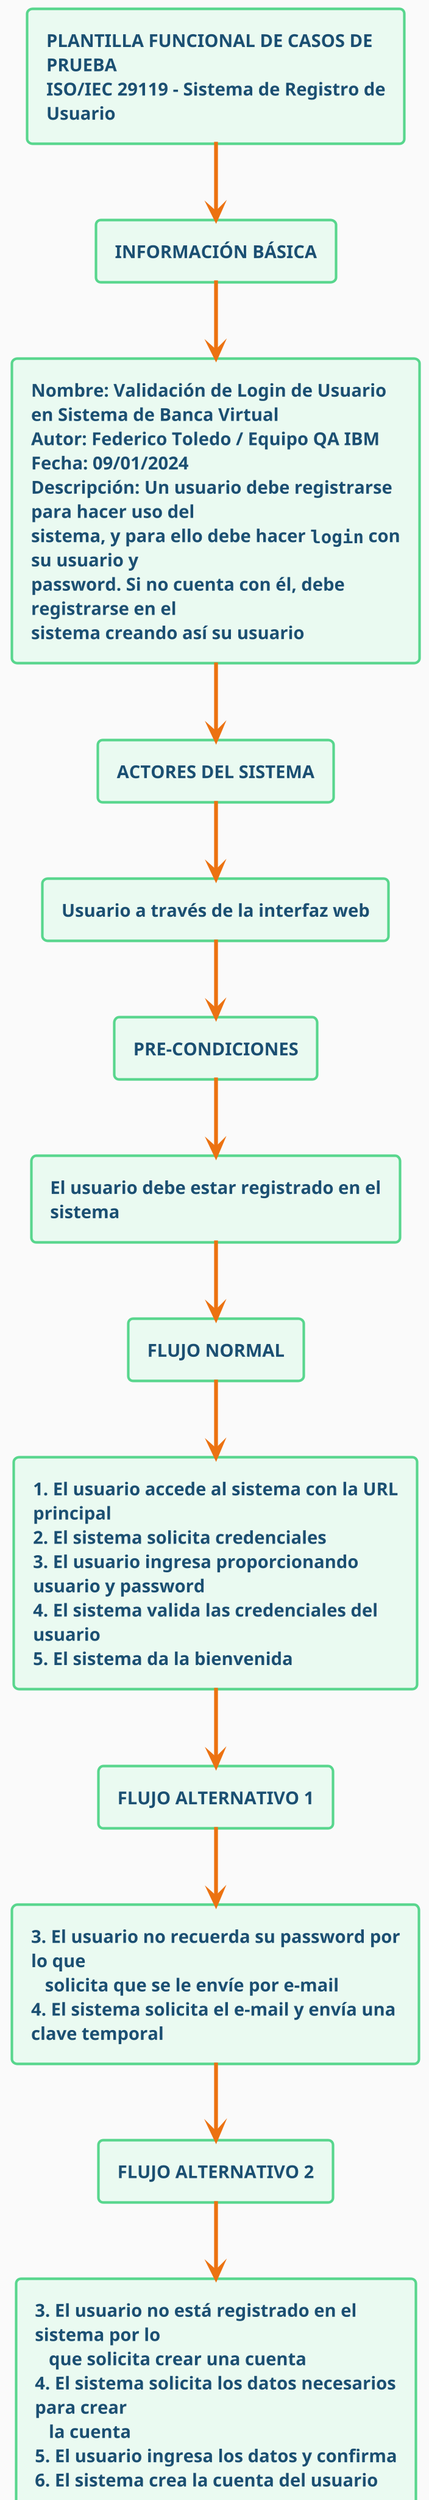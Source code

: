 @startuml plantilla-casos-prueba-iso29119
!theme aws-orange

' Configuraciones para imagen clara
skinparam dpi 200
skinparam defaultFontSize 11
skinparam maxMessageSize 500
skinparam wrapWidth 300

' Colores corporativos
skinparam backgroundColor #FAFAFA
skinparam rectangle {
    BackgroundColor #E8F4FD
    BorderColor #2E86C1
    FontColor #1B4F72
}

' Título principal
rectangle "PLANTILLA FUNCIONAL DE CASOS DE PRUEBA\n**ISO/IEC 29119 - Sistema de Registro de Usuario**" as titulo {
    skinparam rectangle {
        BackgroundColor #2E86C1
        FontColor White
        FontSize 14
        FontStyle bold
    }
}

' Sección 1: Información Básica
rectangle "**INFORMACIÓN BÁSICA**" as info_basica {
    skinparam rectangle {
        BackgroundColor #D5E8F7
        BorderColor #2874A6
        FontColor #1B4F72
        FontStyle bold
    }
}

rectangle "**Nombre:** Validación de Login de Usuario en Sistema de Banca Virtual\n**Autor:** Federico Toledo / Equipo QA IBM\n**Fecha:** 09/01/2024\n**Descripción:** Un usuario debe registrarse para hacer uso del\nsistema, y para ello debe hacer ""login"" con su usuario y\npassword. Si no cuenta con él, debe registrarse en el\nsistema creando así su usuario" as info_detalle {
    skinparam rectangle {
        BackgroundColor #EBF5FB
        BorderColor #5DADE2
    }
}

' Sección 2: Actores
rectangle "**ACTORES DEL SISTEMA**" as actores_titulo {
    skinparam rectangle {
        BackgroundColor #D5E8F7
        FontStyle bold
    }
}

rectangle "Usuario a través de la interfaz web" as actores_detalle {
    skinparam rectangle {
        BackgroundColor #EBF5FB
        BorderColor #5DADE2
    }
}

' Sección 3: Pre-condiciones
rectangle "**PRE-CONDICIONES**" as precond_titulo {
    skinparam rectangle {
        BackgroundColor #D5E8F7
        FontStyle bold
    }
}

rectangle "El usuario debe estar registrado en el sistema" as precond_detalle {
    skinparam rectangle {
        BackgroundColor #EBF5FB
        BorderColor #5DADE2
    }
}

' Sección 4: Flujo Normal
rectangle "**FLUJO NORMAL**" as flujo_normal_titulo {
    skinparam rectangle {
        BackgroundColor #D5E8F7
        FontStyle bold
    }
}

rectangle "1. El usuario accede al sistema con la URL principal\n2. El sistema solicita credenciales\n3. El usuario ingresa proporcionando usuario y password\n4. El sistema valida las credenciales del usuario\n5. El sistema da la bienvenida" as flujo_normal_detalle {
    skinparam rectangle {
        BackgroundColor #EBF5FB
        BorderColor #5DADE2
    }
}

' Sección 5: Flujos Alternativos
rectangle "**FLUJO ALTERNATIVO 1**" as flujo_alt1_titulo {
    skinparam rectangle {
        BackgroundColor #FDF2E9
        BorderColor #E67E22
        FontStyle bold
    }
}

rectangle "3. El usuario no recuerda su password por lo que\n   solicita que se le envíe por e-mail\n4. El sistema solicita el e-mail y envía una clave temporal" as flujo_alt1_detalle {
    skinparam rectangle {
        BackgroundColor #FEF9E7
        BorderColor #F39C12
    }
}

rectangle "**FLUJO ALTERNATIVO 2**" as flujo_alt2_titulo {
    skinparam rectangle {
        BackgroundColor #FDF2E9
        BorderColor #E67E22
        FontStyle bold
    }
}

rectangle "3. El usuario no está registrado en el sistema por lo\n   que solicita crear una cuenta\n4. El sistema solicita los datos necesarios para crear\n   la cuenta\n5. El usuario ingresa los datos y confirma\n6. El sistema crea la cuenta del usuario" as flujo_alt2_detalle {
    skinparam rectangle {
        BackgroundColor #FEF9E7
        BorderColor #F39C12
    }
}

' Sección 6: Excepciones
rectangle "**EXCEPCIONES**" as excepciones_titulo {
    skinparam rectangle {
        BackgroundColor #FADBD8
        BorderColor #E74C3C
        FontStyle bold
    }
}

rectangle "**E1.** Usuario y password incorrectos: Si esto sucede\ntres veces consecutivas la cuenta del usuario se\nbloquea por seguridad\n**E2.** [E4]: El e-mail proporcionado no está registrado\nen el sistema. El sistema notifica el error" as excepciones_detalle {
    skinparam rectangle {
        BackgroundColor #FDEDEC
        BorderColor #EC7063
    }
}

' Sección 7: Post-condiciones
rectangle "**POST-CONDICIONES**" as postcond_titulo {
    skinparam rectangle {
        BackgroundColor #D5F4E6
        BorderColor #27AE60
        FontStyle bold
    }
}

rectangle "El usuario accede al sistema y se registra su acceso\nen la tabla de registro de actividad" as postcond_detalle {
    skinparam rectangle {
        BackgroundColor #EAFAF1
        BorderColor #58D68D
    }
}

' Layout vertical
titulo --> info_basica
info_basica --> info_detalle
info_detalle --> actores_titulo
actores_titulo --> actores_detalle
actores_detalle --> precond_titulo
precond_titulo --> precond_detalle
precond_detalle --> flujo_normal_titulo
flujo_normal_titulo --> flujo_normal_detalle
flujo_normal_detalle --> flujo_alt1_titulo
flujo_alt1_titulo --> flujo_alt1_detalle
flujo_alt1_detalle --> flujo_alt2_titulo
flujo_alt2_titulo --> flujo_alt2_detalle
flujo_alt2_detalle --> excepciones_titulo
excepciones_titulo --> excepciones_detalle
excepciones_detalle --> postcond_titulo
postcond_titulo --> postcond_detalle

@enduml